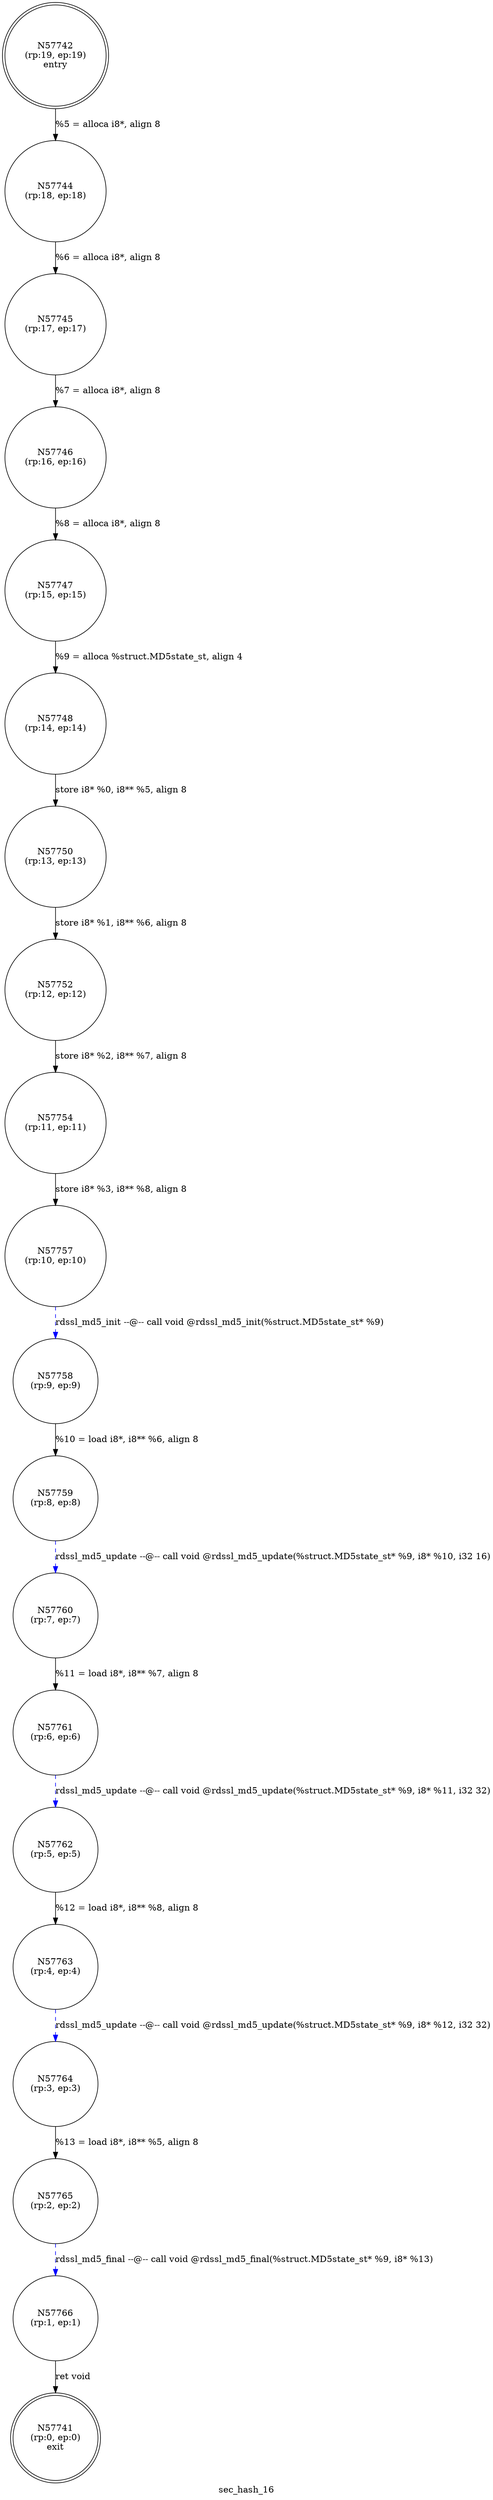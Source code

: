 digraph sec_hash_16 {
label="sec_hash_16"
57741 [label="N57741\n(rp:0, ep:0)\nexit", shape="doublecircle"]
57742 [label="N57742\n(rp:19, ep:19)\nentry", shape="doublecircle"]
57742 -> 57744 [label="%5 = alloca i8*, align 8"]
57744 [label="N57744\n(rp:18, ep:18)", shape="circle"]
57744 -> 57745 [label="%6 = alloca i8*, align 8"]
57745 [label="N57745\n(rp:17, ep:17)", shape="circle"]
57745 -> 57746 [label="%7 = alloca i8*, align 8"]
57746 [label="N57746\n(rp:16, ep:16)", shape="circle"]
57746 -> 57747 [label="%8 = alloca i8*, align 8"]
57747 [label="N57747\n(rp:15, ep:15)", shape="circle"]
57747 -> 57748 [label="%9 = alloca %struct.MD5state_st, align 4"]
57748 [label="N57748\n(rp:14, ep:14)", shape="circle"]
57748 -> 57750 [label="store i8* %0, i8** %5, align 8"]
57750 [label="N57750\n(rp:13, ep:13)", shape="circle"]
57750 -> 57752 [label="store i8* %1, i8** %6, align 8"]
57752 [label="N57752\n(rp:12, ep:12)", shape="circle"]
57752 -> 57754 [label="store i8* %2, i8** %7, align 8"]
57754 [label="N57754\n(rp:11, ep:11)", shape="circle"]
57754 -> 57757 [label="store i8* %3, i8** %8, align 8"]
57757 [label="N57757\n(rp:10, ep:10)", shape="circle"]
57757 -> 57758 [label="rdssl_md5_init --@-- call void @rdssl_md5_init(%struct.MD5state_st* %9)", style="dashed", color="blue"]
57758 [label="N57758\n(rp:9, ep:9)", shape="circle"]
57758 -> 57759 [label="%10 = load i8*, i8** %6, align 8"]
57759 [label="N57759\n(rp:8, ep:8)", shape="circle"]
57759 -> 57760 [label="rdssl_md5_update --@-- call void @rdssl_md5_update(%struct.MD5state_st* %9, i8* %10, i32 16)", style="dashed", color="blue"]
57760 [label="N57760\n(rp:7, ep:7)", shape="circle"]
57760 -> 57761 [label="%11 = load i8*, i8** %7, align 8"]
57761 [label="N57761\n(rp:6, ep:6)", shape="circle"]
57761 -> 57762 [label="rdssl_md5_update --@-- call void @rdssl_md5_update(%struct.MD5state_st* %9, i8* %11, i32 32)", style="dashed", color="blue"]
57762 [label="N57762\n(rp:5, ep:5)", shape="circle"]
57762 -> 57763 [label="%12 = load i8*, i8** %8, align 8"]
57763 [label="N57763\n(rp:4, ep:4)", shape="circle"]
57763 -> 57764 [label="rdssl_md5_update --@-- call void @rdssl_md5_update(%struct.MD5state_st* %9, i8* %12, i32 32)", style="dashed", color="blue"]
57764 [label="N57764\n(rp:3, ep:3)", shape="circle"]
57764 -> 57765 [label="%13 = load i8*, i8** %5, align 8"]
57765 [label="N57765\n(rp:2, ep:2)", shape="circle"]
57765 -> 57766 [label="rdssl_md5_final --@-- call void @rdssl_md5_final(%struct.MD5state_st* %9, i8* %13)", style="dashed", color="blue"]
57766 [label="N57766\n(rp:1, ep:1)", shape="circle"]
57766 -> 57741 [label="ret void"]
}
